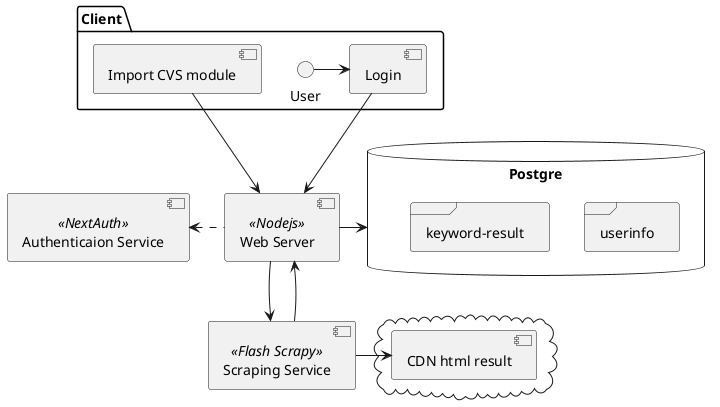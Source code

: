 @startuml

package "Client" {
  User -> [Login]
  [Import CVS module]
}

cloud {
  [CDN html result]
}

Component "Authenticaion Service" as AS << NextAuth>>
Component "Web Server" as WS << Nodejs >>
Component "Scraping Service" as CS << Flash Scrapy >>

database "Postgre" {
  frame "userinfo" 
  frame "keyword-result"
}

[Login] --> WS
[WS] .left.> [AS]
[Import CVS module] -> [WS]
[WS] -> [CS]
[CS] --> [WS]
[CS] -> [CDN html result]
[WS] -left-> [Postgre]


@enduml